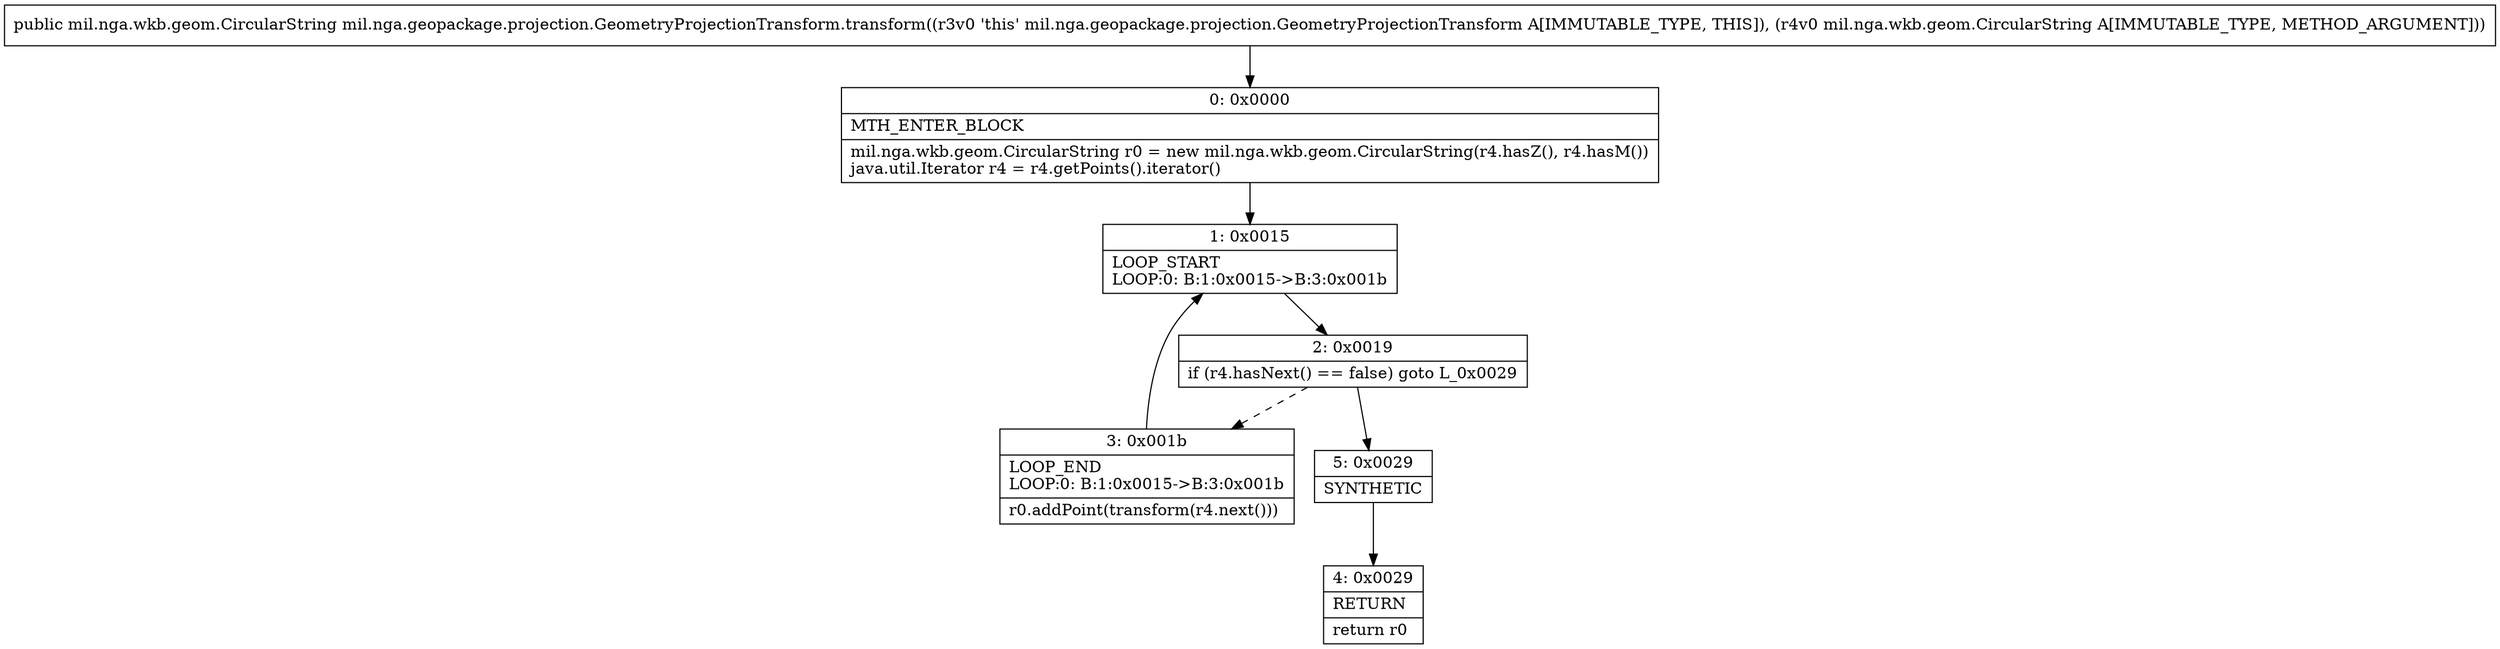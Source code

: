 digraph "CFG formil.nga.geopackage.projection.GeometryProjectionTransform.transform(Lmil\/nga\/wkb\/geom\/CircularString;)Lmil\/nga\/wkb\/geom\/CircularString;" {
Node_0 [shape=record,label="{0\:\ 0x0000|MTH_ENTER_BLOCK\l|mil.nga.wkb.geom.CircularString r0 = new mil.nga.wkb.geom.CircularString(r4.hasZ(), r4.hasM())\ljava.util.Iterator r4 = r4.getPoints().iterator()\l}"];
Node_1 [shape=record,label="{1\:\ 0x0015|LOOP_START\lLOOP:0: B:1:0x0015\-\>B:3:0x001b\l}"];
Node_2 [shape=record,label="{2\:\ 0x0019|if (r4.hasNext() == false) goto L_0x0029\l}"];
Node_3 [shape=record,label="{3\:\ 0x001b|LOOP_END\lLOOP:0: B:1:0x0015\-\>B:3:0x001b\l|r0.addPoint(transform(r4.next()))\l}"];
Node_4 [shape=record,label="{4\:\ 0x0029|RETURN\l|return r0\l}"];
Node_5 [shape=record,label="{5\:\ 0x0029|SYNTHETIC\l}"];
MethodNode[shape=record,label="{public mil.nga.wkb.geom.CircularString mil.nga.geopackage.projection.GeometryProjectionTransform.transform((r3v0 'this' mil.nga.geopackage.projection.GeometryProjectionTransform A[IMMUTABLE_TYPE, THIS]), (r4v0 mil.nga.wkb.geom.CircularString A[IMMUTABLE_TYPE, METHOD_ARGUMENT])) }"];
MethodNode -> Node_0;
Node_0 -> Node_1;
Node_1 -> Node_2;
Node_2 -> Node_3[style=dashed];
Node_2 -> Node_5;
Node_3 -> Node_1;
Node_5 -> Node_4;
}

